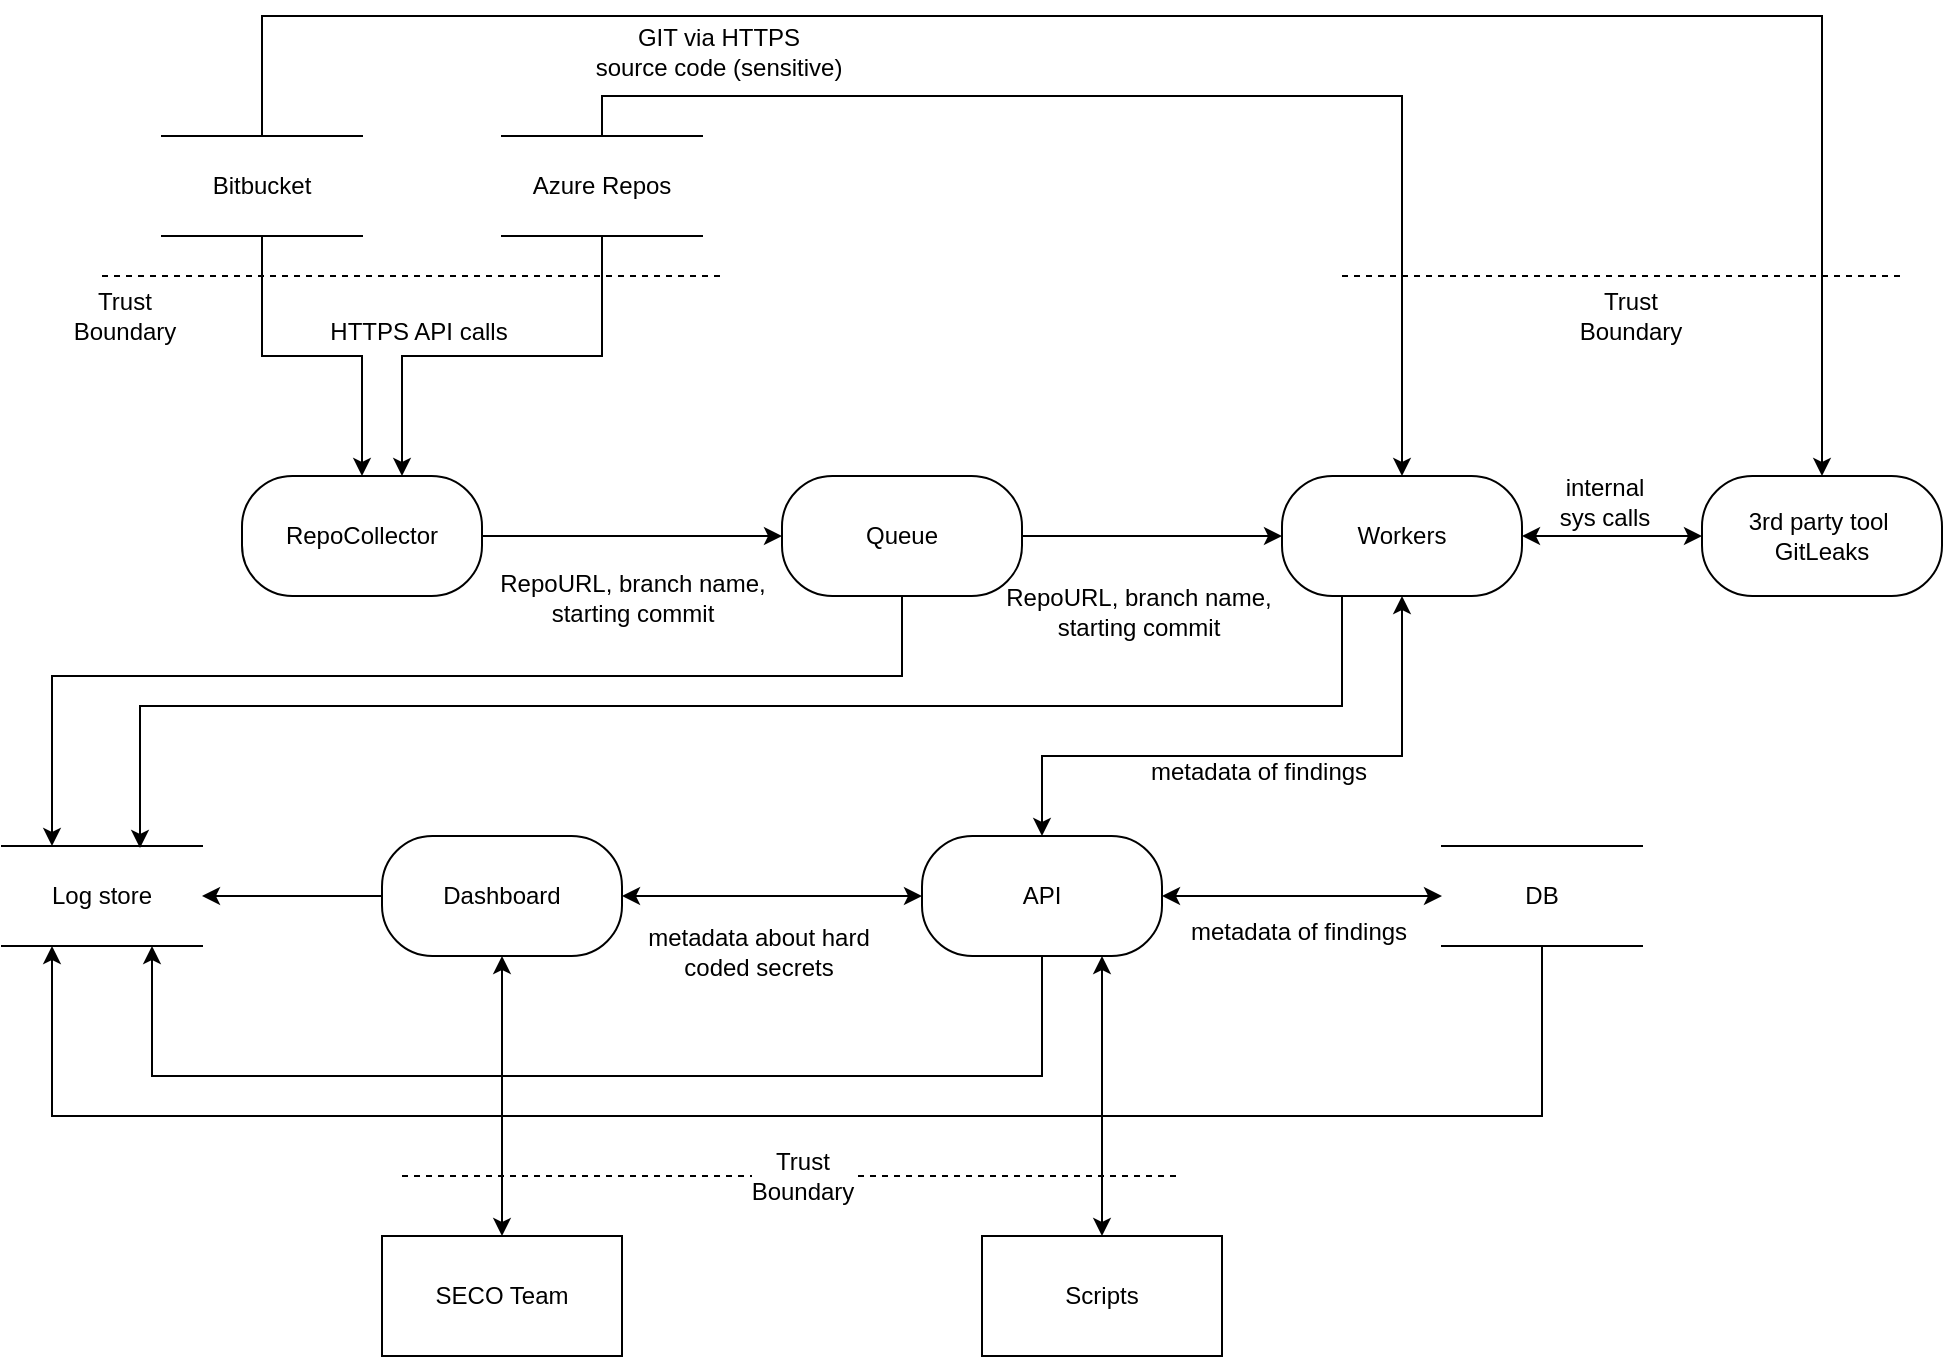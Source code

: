 <mxfile version="11.1.4" type="device"><diagram id="ZmVFKgmojF_VQ2AteRJr" name="Page-1"><mxGraphModel dx="1845" dy="644" grid="1" gridSize="10" guides="1" tooltips="1" connect="1" arrows="1" fold="1" page="1" pageScale="1" pageWidth="827" pageHeight="1169" math="0" shadow="0"><root><mxCell id="0"/><mxCell id="1" parent="0"/><mxCell id="Su_vOjfZNyyzdNwZiAcx-1" style="edgeStyle=orthogonalEdgeStyle;rounded=0;orthogonalLoop=1;jettySize=auto;html=1;startArrow=classic;startFill=1;" edge="1" parent="1" source="Su_vOjfZNyyzdNwZiAcx-3" target="Su_vOjfZNyyzdNwZiAcx-6"><mxGeometry relative="1" as="geometry"/></mxCell><mxCell id="Su_vOjfZNyyzdNwZiAcx-2" style="edgeStyle=orthogonalEdgeStyle;rounded=0;orthogonalLoop=1;jettySize=auto;html=1;exitX=0.5;exitY=1;exitDx=0;exitDy=0;startArrow=none;startFill=0;entryX=0.25;entryY=1;entryDx=0;entryDy=0;" edge="1" parent="1" source="Su_vOjfZNyyzdNwZiAcx-3" target="Su_vOjfZNyyzdNwZiAcx-35"><mxGeometry relative="1" as="geometry"><mxPoint x="160" y="830" as="targetPoint"/><Array as="points"><mxPoint x="160" y="810"/><mxPoint x="-585" y="810"/></Array></mxGeometry></mxCell><mxCell id="Su_vOjfZNyyzdNwZiAcx-3" value="DB" style="shape=partialRectangle;whiteSpace=wrap;html=1;left=0;right=0;fillColor=none;" vertex="1" parent="1"><mxGeometry x="110" y="675" width="100" height="50" as="geometry"/></mxCell><mxCell id="Su_vOjfZNyyzdNwZiAcx-4" style="edgeStyle=orthogonalEdgeStyle;rounded=0;orthogonalLoop=1;jettySize=auto;html=1;entryX=1;entryY=0.5;entryDx=0;entryDy=0;startArrow=classic;startFill=1;" edge="1" parent="1" source="Su_vOjfZNyyzdNwZiAcx-6" target="Su_vOjfZNyyzdNwZiAcx-38"><mxGeometry relative="1" as="geometry"><mxPoint x="-310" y="700" as="targetPoint"/></mxGeometry></mxCell><mxCell id="Su_vOjfZNyyzdNwZiAcx-5" style="edgeStyle=elbowEdgeStyle;rounded=0;orthogonalLoop=1;jettySize=auto;html=1;entryX=0.75;entryY=1;entryDx=0;entryDy=0;startArrow=none;startFill=0;" edge="1" parent="1" source="Su_vOjfZNyyzdNwZiAcx-6" target="Su_vOjfZNyyzdNwZiAcx-35"><mxGeometry relative="1" as="geometry"><Array as="points"><mxPoint x="-480" y="790"/><mxPoint x="310" y="770"/></Array></mxGeometry></mxCell><mxCell id="Su_vOjfZNyyzdNwZiAcx-6" value="API" style="rounded=1;whiteSpace=wrap;html=1;arcSize=42;" vertex="1" parent="1"><mxGeometry x="-150" y="670" width="120" height="60" as="geometry"/></mxCell><mxCell id="Su_vOjfZNyyzdNwZiAcx-7" style="edgeStyle=orthogonalEdgeStyle;rounded=0;orthogonalLoop=1;jettySize=auto;html=1;exitX=0.5;exitY=1;exitDx=0;exitDy=0;" edge="1" parent="1" source="Su_vOjfZNyyzdNwZiAcx-6" target="Su_vOjfZNyyzdNwZiAcx-6"><mxGeometry relative="1" as="geometry"/></mxCell><mxCell id="Su_vOjfZNyyzdNwZiAcx-8" style="edgeStyle=orthogonalEdgeStyle;rounded=0;orthogonalLoop=1;jettySize=auto;html=1;startArrow=none;startFill=0;" edge="1" parent="1" source="Su_vOjfZNyyzdNwZiAcx-9" target="Su_vOjfZNyyzdNwZiAcx-20"><mxGeometry relative="1" as="geometry"/></mxCell><mxCell id="Su_vOjfZNyyzdNwZiAcx-9" value="RepoCollector" style="rounded=1;whiteSpace=wrap;html=1;arcSize=42;" vertex="1" parent="1"><mxGeometry x="-490" y="490" width="120" height="60" as="geometry"/></mxCell><mxCell id="Su_vOjfZNyyzdNwZiAcx-10" style="edgeStyle=orthogonalEdgeStyle;rounded=0;orthogonalLoop=1;jettySize=auto;html=1;startArrow=none;startFill=0;" edge="1" parent="1" source="Su_vOjfZNyyzdNwZiAcx-12" target="Su_vOjfZNyyzdNwZiAcx-9"><mxGeometry relative="1" as="geometry"/></mxCell><mxCell id="Su_vOjfZNyyzdNwZiAcx-11" style="edgeStyle=orthogonalEdgeStyle;rounded=0;orthogonalLoop=1;jettySize=auto;html=1;startArrow=none;startFill=0;entryX=0.5;entryY=0;entryDx=0;entryDy=0;" edge="1" parent="1" source="Su_vOjfZNyyzdNwZiAcx-12" target="Su_vOjfZNyyzdNwZiAcx-25"><mxGeometry relative="1" as="geometry"><Array as="points"><mxPoint x="-480" y="260"/><mxPoint x="300" y="260"/></Array></mxGeometry></mxCell><mxCell id="Su_vOjfZNyyzdNwZiAcx-12" value="Bitbucket" style="shape=partialRectangle;whiteSpace=wrap;html=1;left=0;right=0;fillColor=none;" vertex="1" parent="1"><mxGeometry x="-530" y="320" width="100" height="50" as="geometry"/></mxCell><mxCell id="Su_vOjfZNyyzdNwZiAcx-13" style="edgeStyle=orthogonalEdgeStyle;rounded=0;orthogonalLoop=1;jettySize=auto;html=1;startArrow=none;startFill=0;" edge="1" parent="1" source="Su_vOjfZNyyzdNwZiAcx-15" target="Su_vOjfZNyyzdNwZiAcx-9"><mxGeometry relative="1" as="geometry"><Array as="points"><mxPoint x="-310" y="430"/><mxPoint x="-410" y="430"/></Array></mxGeometry></mxCell><mxCell id="Su_vOjfZNyyzdNwZiAcx-14" style="edgeStyle=orthogonalEdgeStyle;rounded=0;orthogonalLoop=1;jettySize=auto;html=1;startArrow=none;startFill=0;exitX=0.5;exitY=0;exitDx=0;exitDy=0;entryX=0.5;entryY=0;entryDx=0;entryDy=0;" edge="1" parent="1" source="Su_vOjfZNyyzdNwZiAcx-15" target="Su_vOjfZNyyzdNwZiAcx-24"><mxGeometry relative="1" as="geometry"><Array as="points"><mxPoint x="-310" y="300"/><mxPoint x="90" y="300"/></Array></mxGeometry></mxCell><mxCell id="Su_vOjfZNyyzdNwZiAcx-15" value="Azure Repos" style="shape=partialRectangle;whiteSpace=wrap;html=1;left=0;right=0;fillColor=none;" vertex="1" parent="1"><mxGeometry x="-360" y="320" width="100" height="50" as="geometry"/></mxCell><mxCell id="Su_vOjfZNyyzdNwZiAcx-16" value="" style="endArrow=none;dashed=1;html=1;" edge="1" parent="1"><mxGeometry width="50" height="50" relative="1" as="geometry"><mxPoint x="-560" y="390" as="sourcePoint"/><mxPoint x="-250" y="390" as="targetPoint"/></mxGeometry></mxCell><mxCell id="Su_vOjfZNyyzdNwZiAcx-17" value="Trust&lt;br&gt;Boundary&lt;br&gt;" style="text;html=1;resizable=0;points=[];align=center;verticalAlign=middle;labelBackgroundColor=#ffffff;" vertex="1" connectable="0" parent="Su_vOjfZNyyzdNwZiAcx-16"><mxGeometry x="-0.743" y="-1" relative="1" as="geometry"><mxPoint x="-29" y="19" as="offset"/></mxGeometry></mxCell><mxCell id="Su_vOjfZNyyzdNwZiAcx-18" style="edgeStyle=orthogonalEdgeStyle;rounded=0;orthogonalLoop=1;jettySize=auto;html=1;startArrow=none;startFill=0;" edge="1" parent="1" source="Su_vOjfZNyyzdNwZiAcx-20" target="Su_vOjfZNyyzdNwZiAcx-24"><mxGeometry relative="1" as="geometry"/></mxCell><mxCell id="Su_vOjfZNyyzdNwZiAcx-19" style="edgeStyle=orthogonalEdgeStyle;rounded=0;orthogonalLoop=1;jettySize=auto;html=1;entryX=0.25;entryY=0;entryDx=0;entryDy=0;" edge="1" parent="1" source="Su_vOjfZNyyzdNwZiAcx-20" target="Su_vOjfZNyyzdNwZiAcx-35"><mxGeometry relative="1" as="geometry"><Array as="points"><mxPoint x="-160" y="590"/><mxPoint x="-585" y="590"/></Array></mxGeometry></mxCell><mxCell id="Su_vOjfZNyyzdNwZiAcx-20" value="Queue" style="rounded=1;whiteSpace=wrap;html=1;arcSize=42;" vertex="1" parent="1"><mxGeometry x="-220" y="490" width="120" height="60" as="geometry"/></mxCell><mxCell id="Su_vOjfZNyyzdNwZiAcx-21" style="edgeStyle=orthogonalEdgeStyle;rounded=0;orthogonalLoop=1;jettySize=auto;html=1;startArrow=classic;startFill=1;entryX=0.5;entryY=0;entryDx=0;entryDy=0;" edge="1" parent="1" source="Su_vOjfZNyyzdNwZiAcx-24" target="Su_vOjfZNyyzdNwZiAcx-6"><mxGeometry relative="1" as="geometry"><Array as="points"><mxPoint x="90" y="630"/><mxPoint x="-90" y="630"/></Array></mxGeometry></mxCell><mxCell id="Su_vOjfZNyyzdNwZiAcx-22" style="edgeStyle=orthogonalEdgeStyle;rounded=0;orthogonalLoop=1;jettySize=auto;html=1;startArrow=classic;startFill=1;" edge="1" parent="1" source="Su_vOjfZNyyzdNwZiAcx-24" target="Su_vOjfZNyyzdNwZiAcx-25"><mxGeometry relative="1" as="geometry"/></mxCell><mxCell id="Su_vOjfZNyyzdNwZiAcx-23" style="edgeStyle=orthogonalEdgeStyle;rounded=0;orthogonalLoop=1;jettySize=auto;html=1;exitX=0.75;exitY=1;exitDx=0;exitDy=0;entryX=0.69;entryY=0.02;entryDx=0;entryDy=0;startArrow=none;startFill=0;entryPerimeter=0;" edge="1" parent="1" source="Su_vOjfZNyyzdNwZiAcx-24" target="Su_vOjfZNyyzdNwZiAcx-35"><mxGeometry relative="1" as="geometry"><Array as="points"><mxPoint x="60" y="550"/><mxPoint x="60" y="605"/><mxPoint x="-541" y="605"/></Array></mxGeometry></mxCell><mxCell id="Su_vOjfZNyyzdNwZiAcx-24" value="Workers" style="rounded=1;whiteSpace=wrap;html=1;arcSize=42;" vertex="1" parent="1"><mxGeometry x="30" y="490" width="120" height="60" as="geometry"/></mxCell><mxCell id="Su_vOjfZNyyzdNwZiAcx-25" value="3rd party tool&amp;nbsp;&lt;br&gt;GitLeaks" style="rounded=1;whiteSpace=wrap;html=1;arcSize=42;" vertex="1" parent="1"><mxGeometry x="240" y="490" width="120" height="60" as="geometry"/></mxCell><mxCell id="Su_vOjfZNyyzdNwZiAcx-26" value="" style="endArrow=none;dashed=1;html=1;" edge="1" parent="1"><mxGeometry width="50" height="50" relative="1" as="geometry"><mxPoint x="60" y="390" as="sourcePoint"/><mxPoint x="340" y="390" as="targetPoint"/></mxGeometry></mxCell><mxCell id="Su_vOjfZNyyzdNwZiAcx-27" value="Trust&lt;br&gt;Boundary&lt;br&gt;" style="text;html=1;resizable=0;points=[];align=center;verticalAlign=middle;labelBackgroundColor=#ffffff;" vertex="1" connectable="0" parent="Su_vOjfZNyyzdNwZiAcx-26"><mxGeometry x="-0.743" y="-1" relative="1" as="geometry"><mxPoint x="108" y="19" as="offset"/></mxGeometry></mxCell><mxCell id="Su_vOjfZNyyzdNwZiAcx-28" value="HTTPS API calls" style="text;html=1;resizable=0;points=[];align=center;verticalAlign=middle;labelBackgroundColor=#ffffff;" vertex="1" connectable="0" parent="1"><mxGeometry x="-390" y="430" as="geometry"><mxPoint x="-12" y="-12" as="offset"/></mxGeometry></mxCell><mxCell id="Su_vOjfZNyyzdNwZiAcx-29" value="RepoURL, branch name,&lt;br&gt;starting commit" style="text;html=1;resizable=0;points=[];align=center;verticalAlign=middle;labelBackgroundColor=#ffffff;" vertex="1" connectable="0" parent="1"><mxGeometry x="-280" y="540" as="geometry"><mxPoint x="-15" y="11" as="offset"/></mxGeometry></mxCell><mxCell id="Su_vOjfZNyyzdNwZiAcx-30" value="GIT via HTTPS&lt;br&gt;source code (sensitive)" style="text;html=1;resizable=0;points=[];align=center;verticalAlign=middle;labelBackgroundColor=#ffffff;" vertex="1" connectable="0" parent="1"><mxGeometry x="-240" y="290" as="geometry"><mxPoint x="-12" y="-12" as="offset"/></mxGeometry></mxCell><mxCell id="Su_vOjfZNyyzdNwZiAcx-31" value="RepoURL, branch name,&lt;br&gt;starting commit&lt;br&gt;" style="text;html=1;resizable=0;points=[];align=center;verticalAlign=middle;labelBackgroundColor=#ffffff;" vertex="1" connectable="0" parent="1"><mxGeometry x="-30" y="570" as="geometry"><mxPoint x="-12" y="-12" as="offset"/></mxGeometry></mxCell><mxCell id="Su_vOjfZNyyzdNwZiAcx-32" value="internal&lt;br&gt;sys calls" style="text;html=1;resizable=0;points=[];align=center;verticalAlign=middle;labelBackgroundColor=#ffffff;" vertex="1" connectable="0" parent="1"><mxGeometry x="200" y="510" as="geometry"><mxPoint x="-9" y="-7" as="offset"/></mxGeometry></mxCell><mxCell id="Su_vOjfZNyyzdNwZiAcx-33" value="metadata of findings" style="text;html=1;resizable=0;points=[];align=center;verticalAlign=middle;labelBackgroundColor=#ffffff;" vertex="1" connectable="0" parent="1"><mxGeometry x="50" y="730" as="geometry"><mxPoint x="-12" y="-12" as="offset"/></mxGeometry></mxCell><mxCell id="Su_vOjfZNyyzdNwZiAcx-34" value="metadata about hard&lt;br&gt;coded secrets" style="text;html=1;resizable=0;points=[];align=center;verticalAlign=middle;labelBackgroundColor=#ffffff;" vertex="1" connectable="0" parent="1"><mxGeometry x="-220" y="740" as="geometry"><mxPoint x="-12" y="-12" as="offset"/></mxGeometry></mxCell><mxCell id="Su_vOjfZNyyzdNwZiAcx-35" value="Log store" style="shape=partialRectangle;whiteSpace=wrap;html=1;left=0;right=0;fillColor=none;" vertex="1" parent="1"><mxGeometry x="-610" y="675" width="100" height="50" as="geometry"/></mxCell><mxCell id="Su_vOjfZNyyzdNwZiAcx-36" value="SECO Team" style="rounded=0;whiteSpace=wrap;html=1;" vertex="1" parent="1"><mxGeometry x="-420" y="870" width="120" height="60" as="geometry"/></mxCell><mxCell id="Su_vOjfZNyyzdNwZiAcx-37" style="edgeStyle=orthogonalEdgeStyle;rounded=0;orthogonalLoop=1;jettySize=auto;html=1;exitX=0;exitY=0.5;exitDx=0;exitDy=0;entryX=1;entryY=0.5;entryDx=0;entryDy=0;startArrow=none;startFill=0;" edge="1" parent="1" source="Su_vOjfZNyyzdNwZiAcx-38" target="Su_vOjfZNyyzdNwZiAcx-35"><mxGeometry relative="1" as="geometry"/></mxCell><mxCell id="Su_vOjfZNyyzdNwZiAcx-38" value="Dashboard" style="rounded=1;whiteSpace=wrap;html=1;arcSize=42;" vertex="1" parent="1"><mxGeometry x="-420" y="670" width="120" height="60" as="geometry"/></mxCell><mxCell id="Su_vOjfZNyyzdNwZiAcx-39" style="edgeStyle=orthogonalEdgeStyle;rounded=0;orthogonalLoop=1;jettySize=auto;html=1;entryX=0.5;entryY=1;entryDx=0;entryDy=0;startArrow=classic;startFill=1;" edge="1" parent="1" source="Su_vOjfZNyyzdNwZiAcx-36" target="Su_vOjfZNyyzdNwZiAcx-38"><mxGeometry relative="1" as="geometry"><mxPoint x="-140" y="710" as="sourcePoint"/><mxPoint x="-290" y="710" as="targetPoint"/></mxGeometry></mxCell><mxCell id="Su_vOjfZNyyzdNwZiAcx-40" style="edgeStyle=orthogonalEdgeStyle;rounded=0;orthogonalLoop=1;jettySize=auto;html=1;entryX=0.75;entryY=1;entryDx=0;entryDy=0;startArrow=classic;startFill=1;exitX=0.5;exitY=0;exitDx=0;exitDy=0;" edge="1" parent="1" source="Su_vOjfZNyyzdNwZiAcx-41" target="Su_vOjfZNyyzdNwZiAcx-6"><mxGeometry relative="1" as="geometry"><mxPoint x="-60" y="850" as="sourcePoint"/><mxPoint x="-50" y="770" as="targetPoint"/></mxGeometry></mxCell><mxCell id="Su_vOjfZNyyzdNwZiAcx-41" value="Scripts" style="rounded=0;whiteSpace=wrap;html=1;" vertex="1" parent="1"><mxGeometry x="-120" y="870" width="120" height="60" as="geometry"/></mxCell><mxCell id="Su_vOjfZNyyzdNwZiAcx-42" value="" style="endArrow=none;dashed=1;html=1;" edge="1" parent="1"><mxGeometry width="50" height="50" relative="1" as="geometry"><mxPoint x="-410" y="840" as="sourcePoint"/><mxPoint x="-20" y="840" as="targetPoint"/></mxGeometry></mxCell><mxCell id="Su_vOjfZNyyzdNwZiAcx-43" value="Trust&lt;br&gt;Boundary&lt;br&gt;" style="text;html=1;resizable=0;points=[];align=center;verticalAlign=middle;labelBackgroundColor=#ffffff;" vertex="1" connectable="0" parent="Su_vOjfZNyyzdNwZiAcx-42"><mxGeometry x="-0.743" y="-1" relative="1" as="geometry"><mxPoint x="150" y="-1" as="offset"/></mxGeometry></mxCell><mxCell id="Su_vOjfZNyyzdNwZiAcx-44" value="metadata of findings" style="text;html=1;resizable=0;points=[];align=center;verticalAlign=middle;labelBackgroundColor=#ffffff;" vertex="1" connectable="0" parent="1"><mxGeometry x="30" y="650" as="geometry"><mxPoint x="-12" y="-12" as="offset"/></mxGeometry></mxCell></root></mxGraphModel></diagram><diagram id="e3Z3QoSDVxlJ71gHjlJn" name="Page-2"><mxGraphModel dx="2025" dy="1927" grid="1" gridSize="10" guides="1" tooltips="1" connect="1" arrows="1" fold="1" page="1" pageScale="1" pageWidth="827" pageHeight="1169" math="0" shadow="0"><root><mxCell id="MQHigzkM8EHz_ubA3nAY-0"/><mxCell id="MQHigzkM8EHz_ubA3nAY-1" parent="MQHigzkM8EHz_ubA3nAY-0"/><mxCell id="5c-EeO2lvCa9jVqI98sg-0" style="edgeStyle=orthogonalEdgeStyle;curved=1;rounded=0;orthogonalLoop=1;jettySize=auto;html=1;exitX=1;exitY=0.5;exitDx=0;exitDy=0;entryX=0;entryY=0.5;entryDx=0;entryDy=0;" edge="1" parent="MQHigzkM8EHz_ubA3nAY-1" source="DhlUUmyTcdn2dTrl1TI1-0" target="hQkECDE7z6ju0Q2phRBC-0"><mxGeometry relative="1" as="geometry"/></mxCell><mxCell id="DhlUUmyTcdn2dTrl1TI1-0" value="ProjectCollector" style="rounded=1;whiteSpace=wrap;html=1;arcSize=42;" vertex="1" parent="MQHigzkM8EHz_ubA3nAY-1"><mxGeometry x="-750" y="160" width="120" height="60" as="geometry"/></mxCell><mxCell id="w8KSeX1TgvmjHCPujEKM-0" style="edgeStyle=orthogonalEdgeStyle;curved=1;rounded=0;orthogonalLoop=1;jettySize=auto;html=1;exitX=1;exitY=0.5;exitDx=0;exitDy=0;entryX=0;entryY=0.5;entryDx=0;entryDy=0;startArrow=classic;startFill=1;" edge="1" parent="MQHigzkM8EHz_ubA3nAY-1" source="hQkECDE7z6ju0Q2phRBC-0" target="5c-EeO2lvCa9jVqI98sg-1"><mxGeometry relative="1" as="geometry"/></mxCell><mxCell id="eUSyx2FJ44HbhmQkr4Fe-4" style="edgeStyle=orthogonalEdgeStyle;rounded=0;orthogonalLoop=1;jettySize=auto;html=1;exitX=0.5;exitY=1;exitDx=0;exitDy=0;entryX=0;entryY=0.25;entryDx=0;entryDy=0;startArrow=none;startFill=0;" edge="1" parent="MQHigzkM8EHz_ubA3nAY-1" source="hQkECDE7z6ju0Q2phRBC-0" target="eUSyx2FJ44HbhmQkr4Fe-0"><mxGeometry relative="1" as="geometry"/></mxCell><mxCell id="hQkECDE7z6ju0Q2phRBC-0" value="Message Queue" style="rounded=1;whiteSpace=wrap;html=1;arcSize=42;" vertex="1" parent="MQHigzkM8EHz_ubA3nAY-1"><mxGeometry x="-470" y="160" width="120" height="60" as="geometry"/></mxCell><mxCell id="5c-EeO2lvCa9jVqI98sg-1" value="RepositoryCollector" style="rounded=1;whiteSpace=wrap;html=1;arcSize=42;" vertex="1" parent="MQHigzkM8EHz_ubA3nAY-1"><mxGeometry x="-170" y="160" width="120" height="60" as="geometry"/></mxCell><mxCell id="bHezURtali2FK64eSrvl-1" style="edgeStyle=orthogonalEdgeStyle;rounded=0;orthogonalLoop=1;jettySize=auto;html=1;exitX=0;exitY=0.75;exitDx=0;exitDy=0;startArrow=none;startFill=0;endArrow=classic;endFill=1;" edge="1" parent="MQHigzkM8EHz_ubA3nAY-1" source="eUSyx2FJ44HbhmQkr4Fe-0"><mxGeometry relative="1" as="geometry"><mxPoint x="-410" y="400" as="targetPoint"/></mxGeometry></mxCell><mxCell id="sCQKGmL21PPOP4JfneRN-0" style="edgeStyle=orthogonalEdgeStyle;rounded=0;orthogonalLoop=1;jettySize=auto;html=1;exitX=1;exitY=0.5;exitDx=0;exitDy=0;entryX=0;entryY=0.5;entryDx=0;entryDy=0;startArrow=none;startFill=0;endArrow=classic;endFill=1;strokeColor=#000000;strokeWidth=1;" edge="1" parent="MQHigzkM8EHz_ubA3nAY-1" source="eUSyx2FJ44HbhmQkr4Fe-0" target="aizrnZIS2VcjgBWU738W-0"><mxGeometry relative="1" as="geometry"/></mxCell><mxCell id="mmXcCwApits8U_E3ntoV-11" style="edgeStyle=orthogonalEdgeStyle;rounded=0;orthogonalLoop=1;jettySize=auto;html=1;exitX=1;exitY=0.25;exitDx=0;exitDy=0;entryX=0.579;entryY=0;entryDx=0;entryDy=0;entryPerimeter=0;startArrow=none;startFill=0;endArrow=classic;endFill=1;strokeColor=#000000;strokeWidth=1;" edge="1" parent="MQHigzkM8EHz_ubA3nAY-1" source="eUSyx2FJ44HbhmQkr4Fe-0" target="FAj6aNJMLu-jztDfSUd2-1"><mxGeometry relative="1" as="geometry"/></mxCell><mxCell id="eUSyx2FJ44HbhmQkr4Fe-0" value="VCSScanner" style="rounded=1;whiteSpace=wrap;html=1;arcSize=42;" vertex="1" parent="MQHigzkM8EHz_ubA3nAY-1"><mxGeometry x="-170" y="290" width="120" height="60" as="geometry"/></mxCell><mxCell id="bHezURtali2FK64eSrvl-0" style="edgeStyle=orthogonalEdgeStyle;rounded=0;orthogonalLoop=1;jettySize=auto;html=1;exitX=1;exitY=0.5;exitDx=0;exitDy=0;startArrow=classic;startFill=1;endArrow=classic;endFill=1;" edge="1" parent="MQHigzkM8EHz_ubA3nAY-1" source="EUYO-srNS8tecuwPnLZ1-0" target="NGqyLIOlS-KOtb9qKeWy-0"><mxGeometry relative="1" as="geometry"/></mxCell><mxCell id="sCQKGmL21PPOP4JfneRN-4" style="edgeStyle=orthogonalEdgeStyle;rounded=0;orthogonalLoop=1;jettySize=auto;html=1;exitX=0.5;exitY=1;exitDx=0;exitDy=0;entryX=0.5;entryY=1;entryDx=0;entryDy=0;startArrow=classic;startFill=1;endArrow=classic;endFill=1;strokeColor=#000000;strokeWidth=1;" edge="1" parent="MQHigzkM8EHz_ubA3nAY-1" source="EUYO-srNS8tecuwPnLZ1-0" target="sCQKGmL21PPOP4JfneRN-1"><mxGeometry relative="1" as="geometry"/></mxCell><mxCell id="EUYO-srNS8tecuwPnLZ1-0" value="API" style="rounded=1;whiteSpace=wrap;html=1;arcSize=42;" vertex="1" parent="MQHigzkM8EHz_ubA3nAY-1"><mxGeometry x="-477" y="401" width="120" height="60" as="geometry"/></mxCell><mxCell id="NGqyLIOlS-KOtb9qKeWy-0" value="Cache" style="shape=partialRectangle;whiteSpace=wrap;html=1;left=0;right=0;fillColor=none;" vertex="1" parent="MQHigzkM8EHz_ubA3nAY-1"><mxGeometry x="-161" y="406" width="100" height="50" as="geometry"/></mxCell><mxCell id="IUDUmi2vNgdLH4ag62Fp-1" style="edgeStyle=orthogonalEdgeStyle;rounded=0;orthogonalLoop=1;jettySize=auto;html=1;exitX=1;exitY=0.5;exitDx=0;exitDy=0;entryX=0;entryY=0.5;entryDx=0;entryDy=0;startArrow=classic;startFill=1;endArrow=classic;endFill=1;" edge="1" parent="MQHigzkM8EHz_ubA3nAY-1" source="IUDUmi2vNgdLH4ag62Fp-0" target="EUYO-srNS8tecuwPnLZ1-0"><mxGeometry relative="1" as="geometry"/></mxCell><mxCell id="IUDUmi2vNgdLH4ag62Fp-0" value="Frontend" style="rounded=1;whiteSpace=wrap;html=1;arcSize=42;" vertex="1" parent="MQHigzkM8EHz_ubA3nAY-1"><mxGeometry x="-750" y="401" width="120" height="60" as="geometry"/></mxCell><mxCell id="eLSliXktSuW9K2nEg9fK-1" style="edgeStyle=orthogonalEdgeStyle;rounded=0;orthogonalLoop=1;jettySize=auto;html=1;exitX=0.5;exitY=0;exitDx=0;exitDy=0;entryX=0.5;entryY=1;entryDx=0;entryDy=0;startArrow=classic;startFill=1;endArrow=classic;endFill=1;" edge="1" parent="MQHigzkM8EHz_ubA3nAY-1" source="eLSliXktSuW9K2nEg9fK-0" target="IUDUmi2vNgdLH4ag62Fp-0"><mxGeometry relative="1" as="geometry"/></mxCell><mxCell id="eLSliXktSuW9K2nEg9fK-0" value="Users" style="rounded=0;whiteSpace=wrap;html=1;" vertex="1" parent="MQHigzkM8EHz_ubA3nAY-1"><mxGeometry x="-750" y="590" width="120" height="60" as="geometry"/></mxCell><mxCell id="eLSliXktSuW9K2nEg9fK-2" value="" style="endArrow=none;dashed=1;html=1;strokeWidth=2;strokeColor=#FF3333;" edge="1" parent="MQHigzkM8EHz_ubA3nAY-1"><mxGeometry width="50" height="50" relative="1" as="geometry"><mxPoint x="-800" y="530" as="sourcePoint"/><mxPoint x="-580" y="530" as="targetPoint"/></mxGeometry></mxCell><mxCell id="JAcQYvL5l73ASWRVOraH-0" style="edgeStyle=orthogonalEdgeStyle;rounded=0;orthogonalLoop=1;jettySize=auto;html=1;exitX=0.5;exitY=1;exitDx=0;exitDy=0;entryX=0.5;entryY=0;entryDx=0;entryDy=0;startArrow=none;startFill=0;endArrow=classic;endFill=1;strokeWidth=1;" edge="1" parent="MQHigzkM8EHz_ubA3nAY-1" source="FAj6aNJMLu-jztDfSUd2-0" target="DhlUUmyTcdn2dTrl1TI1-0"><mxGeometry relative="1" as="geometry"/></mxCell><mxCell id="bQcycZiIxSk48c--w9FU-0" value="HTTPS API call" style="text;html=1;resizable=0;points=[];align=center;verticalAlign=middle;labelBackgroundColor=#ffffff;" vertex="1" connectable="0" parent="JAcQYvL5l73ASWRVOraH-0"><mxGeometry x="-0.447" y="4" relative="1" as="geometry"><mxPoint as="offset"/></mxGeometry></mxCell><mxCell id="alxZq40lzT1vcWORX20j-0" style="edgeStyle=orthogonalEdgeStyle;rounded=0;orthogonalLoop=1;jettySize=auto;html=1;exitX=1;exitY=0.5;exitDx=0;exitDy=0;entryX=0.5;entryY=0;entryDx=0;entryDy=0;startArrow=none;startFill=0;endArrow=classic;endFill=1;strokeColor=#000000;strokeWidth=1;" edge="1" parent="MQHigzkM8EHz_ubA3nAY-1" source="FAj6aNJMLu-jztDfSUd2-0" target="5c-EeO2lvCa9jVqI98sg-1"><mxGeometry relative="1" as="geometry"/></mxCell><mxCell id="FAj6aNJMLu-jztDfSUd2-0" value="Version Control System (VCS)" style="shape=partialRectangle;whiteSpace=wrap;html=1;left=0;right=0;fillColor=none;" vertex="1" parent="MQHigzkM8EHz_ubA3nAY-1"><mxGeometry x="-740" y="20" width="100" height="50" as="geometry"/></mxCell><mxCell id="FAj6aNJMLu-jztDfSUd2-1" value="GitHub / Bitbucket / Azure Repos" style="text;html=1;resizable=0;points=[];autosize=1;align=left;verticalAlign=top;spacingTop=-4;" vertex="1" parent="MQHigzkM8EHz_ubA3nAY-1"><mxGeometry x="-770" width="190" height="20" as="geometry"/></mxCell><mxCell id="Ht6h5-8M0BYTIw6j23PI-0" value="" style="endArrow=none;dashed=1;html=1;strokeWidth=2;strokeColor=#FF3333;" edge="1" parent="MQHigzkM8EHz_ubA3nAY-1"><mxGeometry width="50" height="50" relative="1" as="geometry"><mxPoint x="-799" y="114.5" as="sourcePoint"/><mxPoint x="-579" y="114.5" as="targetPoint"/></mxGeometry></mxCell><mxCell id="aizrnZIS2VcjgBWU738W-0" value="3rd party tool&amp;nbsp;&lt;br&gt;GitLeaks" style="rounded=1;whiteSpace=wrap;html=1;arcSize=42;" vertex="1" parent="MQHigzkM8EHz_ubA3nAY-1"><mxGeometry x="50" y="290" width="120" height="60" as="geometry"/></mxCell><mxCell id="sCQKGmL21PPOP4JfneRN-1" value="DB" style="shape=partialRectangle;whiteSpace=wrap;html=1;left=0;right=0;fillColor=none;" vertex="1" parent="MQHigzkM8EHz_ubA3nAY-1"><mxGeometry x="56" y="406" width="100" height="50" as="geometry"/></mxCell><mxCell id="5PkQirh6hwtQm5U-sZC5-0" value="internal &lt;br&gt;sys calls" style="text;html=1;resizable=0;points=[];autosize=1;align=left;verticalAlign=top;spacingTop=-4;" vertex="1" parent="MQHigzkM8EHz_ubA3nAY-1"><mxGeometry x="-10" y="287" width="60" height="30" as="geometry"/></mxCell><mxCell id="Ji49K9gO_My1lHYWLC6D-0" value="Findings metadata" style="text;html=1;resizable=0;points=[];autosize=1;align=left;verticalAlign=top;spacingTop=-4;" vertex="1" parent="MQHigzkM8EHz_ubA3nAY-1"><mxGeometry x="-369" y="342" width="110" height="20" as="geometry"/></mxCell><mxCell id="mmXcCwApits8U_E3ntoV-0" value="posts projects" style="text;html=1;resizable=0;points=[];autosize=1;align=left;verticalAlign=top;spacingTop=-4;" vertex="1" parent="MQHigzkM8EHz_ubA3nAY-1"><mxGeometry x="-600" y="159" width="90" height="20" as="geometry"/></mxCell><mxCell id="mmXcCwApits8U_E3ntoV-1" value="HTTPS API call" style="text;html=1;resizable=0;points=[];align=center;verticalAlign=middle;labelBackgroundColor=#ffffff;" vertex="1" connectable="0" parent="MQHigzkM8EHz_ubA3nAY-1"><mxGeometry x="-417.206" y="34.176" as="geometry"><mxPoint as="offset"/></mxGeometry></mxCell><mxCell id="mmXcCwApits8U_E3ntoV-2" value="collects projects" style="text;html=1;resizable=0;points=[];autosize=1;align=left;verticalAlign=top;spacingTop=-4;" vertex="1" parent="MQHigzkM8EHz_ubA3nAY-1"><mxGeometry x="-298" y="170" width="100" height="20" as="geometry"/></mxCell><mxCell id="mmXcCwApits8U_E3ntoV-3" value="posts repositories" style="text;html=1;resizable=0;points=[];autosize=1;align=left;verticalAlign=top;spacingTop=-4;" vertex="1" parent="MQHigzkM8EHz_ubA3nAY-1"><mxGeometry x="-298" y="197" width="110" height="20" as="geometry"/></mxCell><mxCell id="mmXcCwApits8U_E3ntoV-6" value="collects repositories" style="text;html=1;resizable=0;points=[];autosize=1;align=left;verticalAlign=top;spacingTop=-4;" vertex="1" parent="MQHigzkM8EHz_ubA3nAY-1"><mxGeometry x="-323" y="289" width="120" height="20" as="geometry"/></mxCell><mxCell id="mmXcCwApits8U_E3ntoV-12" value="git clone of repos" style="text;html=1;resizable=0;points=[];autosize=1;align=left;verticalAlign=top;spacingTop=-4;" vertex="1" parent="MQHigzkM8EHz_ubA3nAY-1"><mxGeometry x="-359" y="-37" width="110" height="20" as="geometry"/></mxCell><mxCell id="1vwhYag_QUhllwdudhE0-0" value="&lt;font color=&quot;#ff3333&quot;&gt;Trust Boundary&lt;/font&gt;" style="text;html=1;resizable=0;points=[];autosize=1;align=left;verticalAlign=top;spacingTop=-4;" vertex="1" parent="MQHigzkM8EHz_ubA3nAY-1"><mxGeometry x="-787" y="121" width="100" height="20" as="geometry"/></mxCell><mxCell id="1vwhYag_QUhllwdudhE0-1" value="&lt;font color=&quot;#ff3333&quot;&gt;Trust Boundary&lt;/font&gt;" style="text;html=1;resizable=0;points=[];autosize=1;align=left;verticalAlign=top;spacingTop=-4;" vertex="1" parent="MQHigzkM8EHz_ubA3nAY-1"><mxGeometry x="-777" y="510" width="100" height="20" as="geometry"/></mxCell></root></mxGraphModel></diagram></mxfile>